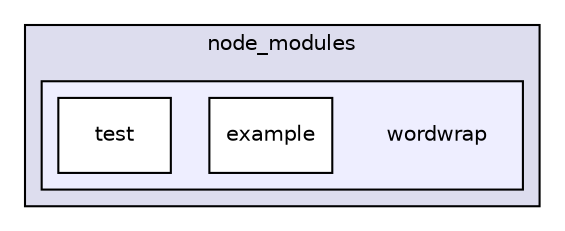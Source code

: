 digraph "gulp-src/node_modules/gulp-uglify/node_modules/uglify-js/node_modules/yargs/node_modules/cliui/node_modules/wordwrap" {
  compound=true
  node [ fontsize="10", fontname="Helvetica"];
  edge [ labelfontsize="10", labelfontname="Helvetica"];
  subgraph clusterdir_28d9761a40b2ae26ca85c23115b33828 {
    graph [ bgcolor="#ddddee", pencolor="black", label="node_modules" fontname="Helvetica", fontsize="10", URL="dir_28d9761a40b2ae26ca85c23115b33828.html"]
  subgraph clusterdir_f412a889889f3f4849897650b10d5a5d {
    graph [ bgcolor="#eeeeff", pencolor="black", label="" URL="dir_f412a889889f3f4849897650b10d5a5d.html"];
    dir_f412a889889f3f4849897650b10d5a5d [shape=plaintext label="wordwrap"];
    dir_f771500100a7d66faed9295b69aeab54 [shape=box label="example" color="black" fillcolor="white" style="filled" URL="dir_f771500100a7d66faed9295b69aeab54.html"];
    dir_ccbc687604c0127ed9216cc8daab3b6a [shape=box label="test" color="black" fillcolor="white" style="filled" URL="dir_ccbc687604c0127ed9216cc8daab3b6a.html"];
  }
  }
}
